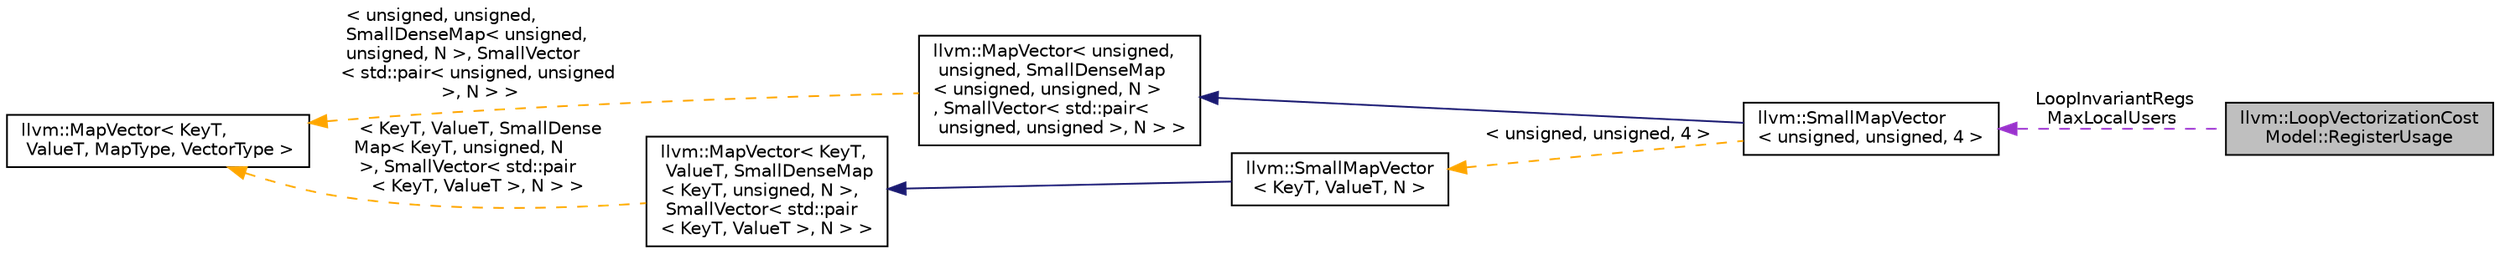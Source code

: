 digraph "llvm::LoopVectorizationCostModel::RegisterUsage"
{
 // LATEX_PDF_SIZE
  bgcolor="transparent";
  edge [fontname="Helvetica",fontsize="10",labelfontname="Helvetica",labelfontsize="10"];
  node [fontname="Helvetica",fontsize="10",shape=record];
  rankdir="LR";
  Node1 [label="llvm::LoopVectorizationCost\lModel::RegisterUsage",height=0.2,width=0.4,color="black", fillcolor="grey75", style="filled", fontcolor="black",tooltip="A struct that represents some properties of the register usage of a loop."];
  Node2 -> Node1 [dir="back",color="darkorchid3",fontsize="10",style="dashed",label=" LoopInvariantRegs\nMaxLocalUsers" ,fontname="Helvetica"];
  Node2 [label="llvm::SmallMapVector\l\< unsigned, unsigned, 4 \>",height=0.2,width=0.4,color="black",URL="$structllvm_1_1SmallMapVector.html",tooltip=" "];
  Node3 -> Node2 [dir="back",color="midnightblue",fontsize="10",style="solid",fontname="Helvetica"];
  Node3 [label="llvm::MapVector\< unsigned,\l unsigned, SmallDenseMap\l\< unsigned, unsigned, N \>\l, SmallVector\< std::pair\<\l unsigned, unsigned \>, N \> \>",height=0.2,width=0.4,color="black",URL="$classllvm_1_1MapVector.html",tooltip=" "];
  Node4 -> Node3 [dir="back",color="orange",fontsize="10",style="dashed",label=" \< unsigned, unsigned,\l SmallDenseMap\< unsigned,\l unsigned, N \>, SmallVector\l\< std::pair\< unsigned, unsigned\l \>, N \> \>" ,fontname="Helvetica"];
  Node4 [label="llvm::MapVector\< KeyT,\l ValueT, MapType, VectorType \>",height=0.2,width=0.4,color="black",URL="$classllvm_1_1MapVector.html",tooltip="This class implements a map that also provides access to all stored values in a deterministic order."];
  Node5 -> Node2 [dir="back",color="orange",fontsize="10",style="dashed",label=" \< unsigned, unsigned, 4 \>" ,fontname="Helvetica"];
  Node5 [label="llvm::SmallMapVector\l\< KeyT, ValueT, N \>",height=0.2,width=0.4,color="black",URL="$structllvm_1_1SmallMapVector.html",tooltip="A MapVector that performs no allocations if smaller than a certain size."];
  Node6 -> Node5 [dir="back",color="midnightblue",fontsize="10",style="solid",fontname="Helvetica"];
  Node6 [label="llvm::MapVector\< KeyT,\l ValueT, SmallDenseMap\l\< KeyT, unsigned, N \>,\l SmallVector\< std::pair\l\< KeyT, ValueT \>, N \> \>",height=0.2,width=0.4,color="black",URL="$classllvm_1_1MapVector.html",tooltip=" "];
  Node4 -> Node6 [dir="back",color="orange",fontsize="10",style="dashed",label=" \< KeyT, ValueT, SmallDense\lMap\< KeyT, unsigned, N\l \>, SmallVector\< std::pair\l\< KeyT, ValueT \>, N \> \>" ,fontname="Helvetica"];
}
